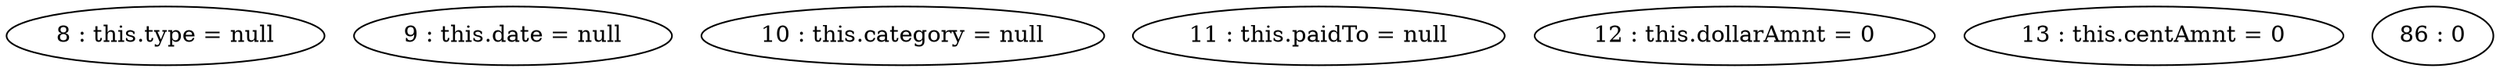 digraph G {
"8 : this.type = null"
"9 : this.date = null"
"10 : this.category = null"
"11 : this.paidTo = null"
"12 : this.dollarAmnt = 0"
"13 : this.centAmnt = 0"
"86 : 0"
}